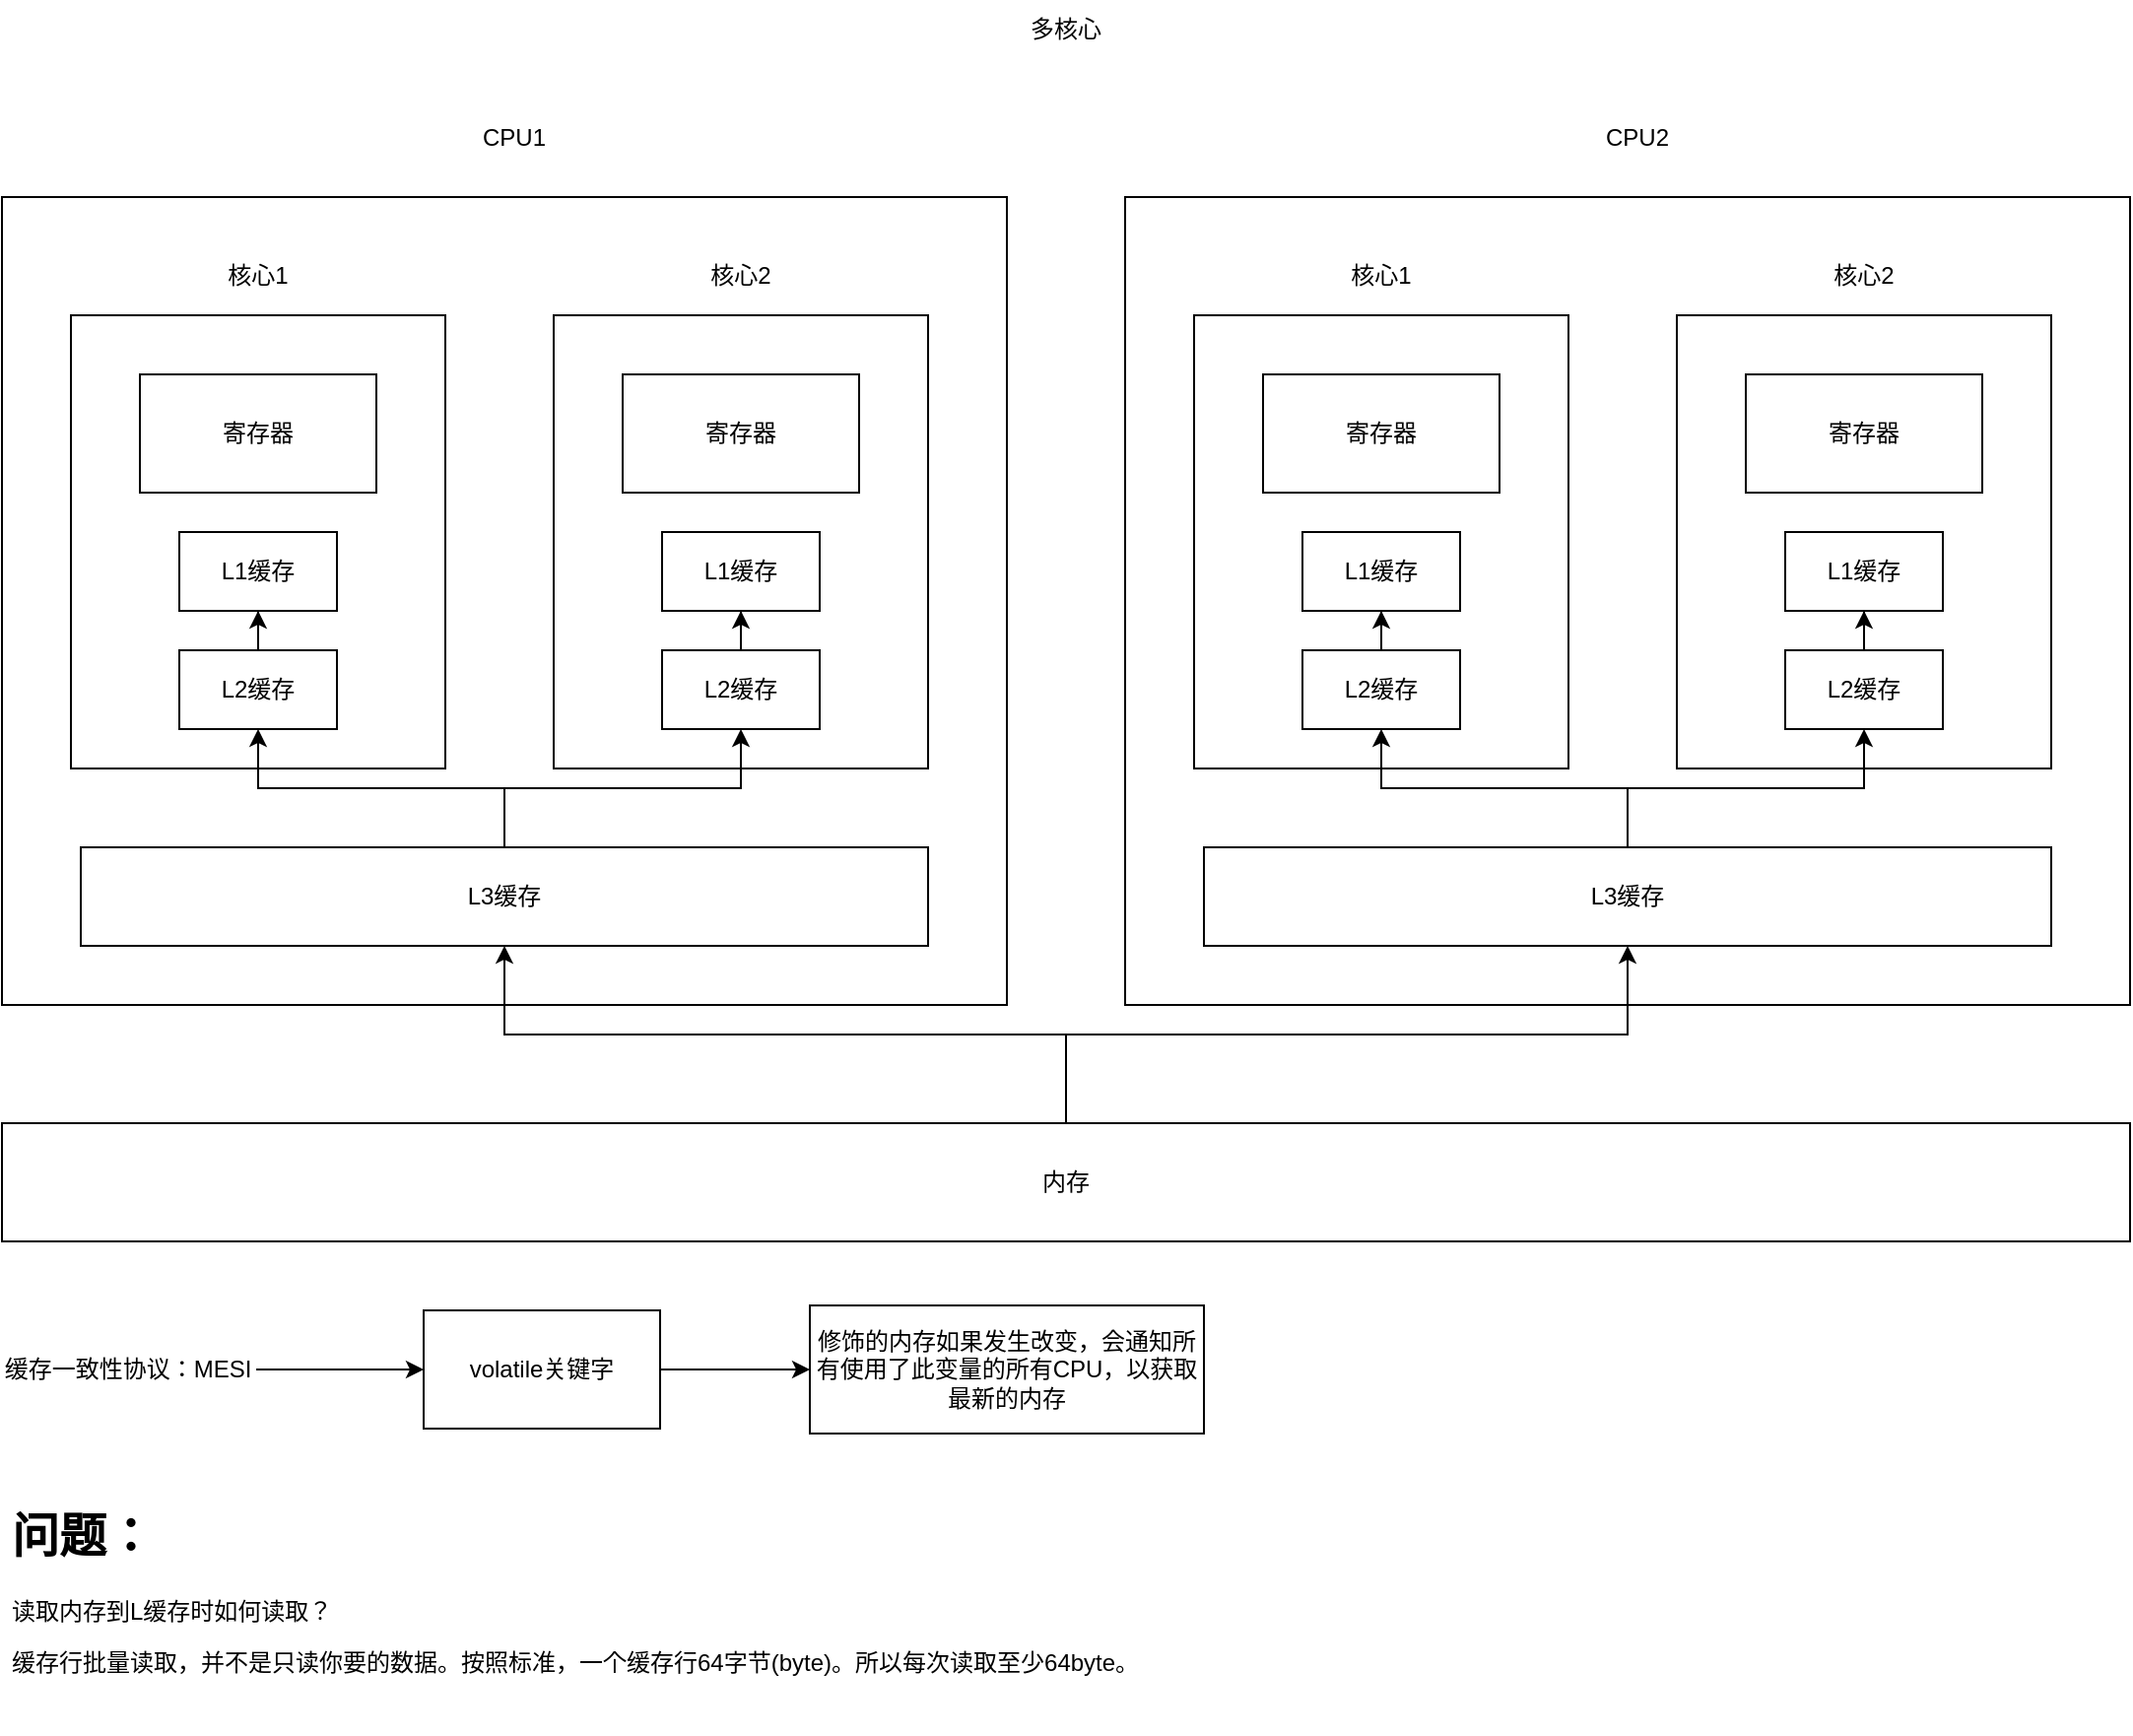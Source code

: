 <mxfile version="15.0.3" type="github">
  <diagram id="Jm8AbhTh9HR1tHQFC9yH" name="Page-1">
    <mxGraphModel dx="1422" dy="794" grid="1" gridSize="10" guides="1" tooltips="1" connect="1" arrows="1" fold="1" page="1" pageScale="1" pageWidth="827" pageHeight="1169" math="0" shadow="0">
      <root>
        <mxCell id="0" />
        <mxCell id="1" parent="0" />
        <mxCell id="vB_P8vEvLiJKS9wR8KCA-11" value="" style="rounded=0;whiteSpace=wrap;html=1;" vertex="1" parent="1">
          <mxGeometry x="60" y="210" width="510" height="410" as="geometry" />
        </mxCell>
        <mxCell id="vB_P8vEvLiJKS9wR8KCA-4" value="" style="rounded=0;whiteSpace=wrap;html=1;" vertex="1" parent="1">
          <mxGeometry x="95" y="270" width="190" height="230" as="geometry" />
        </mxCell>
        <mxCell id="vB_P8vEvLiJKS9wR8KCA-1" value="寄存器" style="rounded=0;whiteSpace=wrap;html=1;" vertex="1" parent="1">
          <mxGeometry x="130" y="300" width="120" height="60" as="geometry" />
        </mxCell>
        <mxCell id="vB_P8vEvLiJKS9wR8KCA-2" value="L1缓存" style="rounded=0;whiteSpace=wrap;html=1;" vertex="1" parent="1">
          <mxGeometry x="150" y="380" width="80" height="40" as="geometry" />
        </mxCell>
        <mxCell id="vB_P8vEvLiJKS9wR8KCA-36" style="edgeStyle=orthogonalEdgeStyle;rounded=0;orthogonalLoop=1;jettySize=auto;html=1;entryX=0.5;entryY=1;entryDx=0;entryDy=0;" edge="1" parent="1" source="vB_P8vEvLiJKS9wR8KCA-3" target="vB_P8vEvLiJKS9wR8KCA-2">
          <mxGeometry relative="1" as="geometry" />
        </mxCell>
        <mxCell id="vB_P8vEvLiJKS9wR8KCA-3" value="L2缓存" style="rounded=0;whiteSpace=wrap;html=1;" vertex="1" parent="1">
          <mxGeometry x="150" y="440" width="80" height="40" as="geometry" />
        </mxCell>
        <mxCell id="vB_P8vEvLiJKS9wR8KCA-5" value="核心1" style="text;html=1;strokeColor=none;fillColor=none;align=center;verticalAlign=middle;whiteSpace=wrap;rounded=0;" vertex="1" parent="1">
          <mxGeometry x="170" y="240" width="40" height="20" as="geometry" />
        </mxCell>
        <mxCell id="vB_P8vEvLiJKS9wR8KCA-6" value="" style="rounded=0;whiteSpace=wrap;html=1;" vertex="1" parent="1">
          <mxGeometry x="340" y="270" width="190" height="230" as="geometry" />
        </mxCell>
        <mxCell id="vB_P8vEvLiJKS9wR8KCA-7" value="寄存器" style="rounded=0;whiteSpace=wrap;html=1;" vertex="1" parent="1">
          <mxGeometry x="375" y="300" width="120" height="60" as="geometry" />
        </mxCell>
        <mxCell id="vB_P8vEvLiJKS9wR8KCA-8" value="L1缓存" style="rounded=0;whiteSpace=wrap;html=1;" vertex="1" parent="1">
          <mxGeometry x="395" y="380" width="80" height="40" as="geometry" />
        </mxCell>
        <mxCell id="vB_P8vEvLiJKS9wR8KCA-38" style="edgeStyle=orthogonalEdgeStyle;rounded=0;orthogonalLoop=1;jettySize=auto;html=1;" edge="1" parent="1" source="vB_P8vEvLiJKS9wR8KCA-9" target="vB_P8vEvLiJKS9wR8KCA-8">
          <mxGeometry relative="1" as="geometry" />
        </mxCell>
        <mxCell id="vB_P8vEvLiJKS9wR8KCA-9" value="L2缓存" style="rounded=0;whiteSpace=wrap;html=1;" vertex="1" parent="1">
          <mxGeometry x="395" y="440" width="80" height="40" as="geometry" />
        </mxCell>
        <mxCell id="vB_P8vEvLiJKS9wR8KCA-10" value="核心2" style="text;html=1;strokeColor=none;fillColor=none;align=center;verticalAlign=middle;whiteSpace=wrap;rounded=0;" vertex="1" parent="1">
          <mxGeometry x="415" y="240" width="40" height="20" as="geometry" />
        </mxCell>
        <mxCell id="vB_P8vEvLiJKS9wR8KCA-12" value="CPU1" style="text;html=1;strokeColor=none;fillColor=none;align=center;verticalAlign=middle;whiteSpace=wrap;rounded=0;" vertex="1" parent="1">
          <mxGeometry x="300" y="170" width="40" height="20" as="geometry" />
        </mxCell>
        <mxCell id="vB_P8vEvLiJKS9wR8KCA-32" style="edgeStyle=orthogonalEdgeStyle;rounded=0;orthogonalLoop=1;jettySize=auto;html=1;entryX=0.5;entryY=1;entryDx=0;entryDy=0;" edge="1" parent="1" source="vB_P8vEvLiJKS9wR8KCA-13" target="vB_P8vEvLiJKS9wR8KCA-3">
          <mxGeometry relative="1" as="geometry" />
        </mxCell>
        <mxCell id="vB_P8vEvLiJKS9wR8KCA-37" style="edgeStyle=orthogonalEdgeStyle;rounded=0;orthogonalLoop=1;jettySize=auto;html=1;" edge="1" parent="1" source="vB_P8vEvLiJKS9wR8KCA-13" target="vB_P8vEvLiJKS9wR8KCA-9">
          <mxGeometry relative="1" as="geometry" />
        </mxCell>
        <mxCell id="vB_P8vEvLiJKS9wR8KCA-13" value="L3缓存" style="rounded=0;whiteSpace=wrap;html=1;" vertex="1" parent="1">
          <mxGeometry x="100" y="540" width="430" height="50" as="geometry" />
        </mxCell>
        <mxCell id="vB_P8vEvLiJKS9wR8KCA-14" value="" style="rounded=0;whiteSpace=wrap;html=1;" vertex="1" parent="1">
          <mxGeometry x="630" y="210" width="510" height="410" as="geometry" />
        </mxCell>
        <mxCell id="vB_P8vEvLiJKS9wR8KCA-15" value="" style="rounded=0;whiteSpace=wrap;html=1;" vertex="1" parent="1">
          <mxGeometry x="665" y="270" width="190" height="230" as="geometry" />
        </mxCell>
        <mxCell id="vB_P8vEvLiJKS9wR8KCA-16" value="寄存器" style="rounded=0;whiteSpace=wrap;html=1;" vertex="1" parent="1">
          <mxGeometry x="700" y="300" width="120" height="60" as="geometry" />
        </mxCell>
        <mxCell id="vB_P8vEvLiJKS9wR8KCA-17" value="L1缓存" style="rounded=0;whiteSpace=wrap;html=1;" vertex="1" parent="1">
          <mxGeometry x="720" y="380" width="80" height="40" as="geometry" />
        </mxCell>
        <mxCell id="vB_P8vEvLiJKS9wR8KCA-39" style="edgeStyle=orthogonalEdgeStyle;rounded=0;orthogonalLoop=1;jettySize=auto;html=1;" edge="1" parent="1" source="vB_P8vEvLiJKS9wR8KCA-18" target="vB_P8vEvLiJKS9wR8KCA-17">
          <mxGeometry relative="1" as="geometry" />
        </mxCell>
        <mxCell id="vB_P8vEvLiJKS9wR8KCA-18" value="L2缓存" style="rounded=0;whiteSpace=wrap;html=1;" vertex="1" parent="1">
          <mxGeometry x="720" y="440" width="80" height="40" as="geometry" />
        </mxCell>
        <mxCell id="vB_P8vEvLiJKS9wR8KCA-19" value="核心1" style="text;html=1;strokeColor=none;fillColor=none;align=center;verticalAlign=middle;whiteSpace=wrap;rounded=0;" vertex="1" parent="1">
          <mxGeometry x="740" y="240" width="40" height="20" as="geometry" />
        </mxCell>
        <mxCell id="vB_P8vEvLiJKS9wR8KCA-20" value="" style="rounded=0;whiteSpace=wrap;html=1;" vertex="1" parent="1">
          <mxGeometry x="910" y="270" width="190" height="230" as="geometry" />
        </mxCell>
        <mxCell id="vB_P8vEvLiJKS9wR8KCA-21" value="寄存器" style="rounded=0;whiteSpace=wrap;html=1;" vertex="1" parent="1">
          <mxGeometry x="945" y="300" width="120" height="60" as="geometry" />
        </mxCell>
        <mxCell id="vB_P8vEvLiJKS9wR8KCA-22" value="L1缓存" style="rounded=0;whiteSpace=wrap;html=1;" vertex="1" parent="1">
          <mxGeometry x="965" y="380" width="80" height="40" as="geometry" />
        </mxCell>
        <mxCell id="vB_P8vEvLiJKS9wR8KCA-40" style="edgeStyle=orthogonalEdgeStyle;rounded=0;orthogonalLoop=1;jettySize=auto;html=1;" edge="1" parent="1" source="vB_P8vEvLiJKS9wR8KCA-23" target="vB_P8vEvLiJKS9wR8KCA-22">
          <mxGeometry relative="1" as="geometry" />
        </mxCell>
        <mxCell id="vB_P8vEvLiJKS9wR8KCA-23" value="L2缓存" style="rounded=0;whiteSpace=wrap;html=1;" vertex="1" parent="1">
          <mxGeometry x="965" y="440" width="80" height="40" as="geometry" />
        </mxCell>
        <mxCell id="vB_P8vEvLiJKS9wR8KCA-24" value="核心2" style="text;html=1;strokeColor=none;fillColor=none;align=center;verticalAlign=middle;whiteSpace=wrap;rounded=0;" vertex="1" parent="1">
          <mxGeometry x="985" y="240" width="40" height="20" as="geometry" />
        </mxCell>
        <mxCell id="vB_P8vEvLiJKS9wR8KCA-25" value="CPU2" style="text;html=1;strokeColor=none;fillColor=none;align=center;verticalAlign=middle;whiteSpace=wrap;rounded=0;" vertex="1" parent="1">
          <mxGeometry x="870" y="170" width="40" height="20" as="geometry" />
        </mxCell>
        <mxCell id="vB_P8vEvLiJKS9wR8KCA-33" style="edgeStyle=orthogonalEdgeStyle;rounded=0;orthogonalLoop=1;jettySize=auto;html=1;" edge="1" parent="1" source="vB_P8vEvLiJKS9wR8KCA-26" target="vB_P8vEvLiJKS9wR8KCA-18">
          <mxGeometry relative="1" as="geometry" />
        </mxCell>
        <mxCell id="vB_P8vEvLiJKS9wR8KCA-34" style="edgeStyle=orthogonalEdgeStyle;rounded=0;orthogonalLoop=1;jettySize=auto;html=1;" edge="1" parent="1" source="vB_P8vEvLiJKS9wR8KCA-26" target="vB_P8vEvLiJKS9wR8KCA-23">
          <mxGeometry relative="1" as="geometry" />
        </mxCell>
        <mxCell id="vB_P8vEvLiJKS9wR8KCA-26" value="L3缓存" style="rounded=0;whiteSpace=wrap;html=1;" vertex="1" parent="1">
          <mxGeometry x="670" y="540" width="430" height="50" as="geometry" />
        </mxCell>
        <mxCell id="vB_P8vEvLiJKS9wR8KCA-27" value="多核心" style="text;html=1;strokeColor=none;fillColor=none;align=center;verticalAlign=middle;whiteSpace=wrap;rounded=0;" vertex="1" parent="1">
          <mxGeometry x="580" y="110" width="40" height="30" as="geometry" />
        </mxCell>
        <mxCell id="vB_P8vEvLiJKS9wR8KCA-30" style="edgeStyle=orthogonalEdgeStyle;rounded=0;orthogonalLoop=1;jettySize=auto;html=1;entryX=0.5;entryY=1;entryDx=0;entryDy=0;" edge="1" parent="1" source="vB_P8vEvLiJKS9wR8KCA-28" target="vB_P8vEvLiJKS9wR8KCA-13">
          <mxGeometry relative="1" as="geometry" />
        </mxCell>
        <mxCell id="vB_P8vEvLiJKS9wR8KCA-31" style="edgeStyle=orthogonalEdgeStyle;rounded=0;orthogonalLoop=1;jettySize=auto;html=1;entryX=0.5;entryY=1;entryDx=0;entryDy=0;" edge="1" parent="1" source="vB_P8vEvLiJKS9wR8KCA-28" target="vB_P8vEvLiJKS9wR8KCA-26">
          <mxGeometry relative="1" as="geometry" />
        </mxCell>
        <mxCell id="vB_P8vEvLiJKS9wR8KCA-28" value="内存" style="rounded=0;whiteSpace=wrap;html=1;" vertex="1" parent="1">
          <mxGeometry x="60" y="680" width="1080" height="60" as="geometry" />
        </mxCell>
        <mxCell id="vB_P8vEvLiJKS9wR8KCA-43" value="" style="edgeStyle=orthogonalEdgeStyle;rounded=0;orthogonalLoop=1;jettySize=auto;html=1;" edge="1" parent="1" source="vB_P8vEvLiJKS9wR8KCA-41" target="vB_P8vEvLiJKS9wR8KCA-42">
          <mxGeometry relative="1" as="geometry" />
        </mxCell>
        <mxCell id="vB_P8vEvLiJKS9wR8KCA-41" value="缓存一致性协议：MESI" style="text;html=1;strokeColor=none;fillColor=none;align=center;verticalAlign=middle;whiteSpace=wrap;rounded=0;" vertex="1" parent="1">
          <mxGeometry x="59" y="790" width="130" height="30" as="geometry" />
        </mxCell>
        <mxCell id="vB_P8vEvLiJKS9wR8KCA-45" value="" style="edgeStyle=orthogonalEdgeStyle;rounded=0;orthogonalLoop=1;jettySize=auto;html=1;" edge="1" parent="1" source="vB_P8vEvLiJKS9wR8KCA-42" target="vB_P8vEvLiJKS9wR8KCA-44">
          <mxGeometry relative="1" as="geometry" />
        </mxCell>
        <mxCell id="vB_P8vEvLiJKS9wR8KCA-42" value="volatile关键字" style="whiteSpace=wrap;html=1;" vertex="1" parent="1">
          <mxGeometry x="274" y="775" width="120" height="60" as="geometry" />
        </mxCell>
        <mxCell id="vB_P8vEvLiJKS9wR8KCA-44" value="修饰的内存如果发生改变，会通知所有使用了此变量的所有CPU，以获取最新的内存" style="whiteSpace=wrap;html=1;" vertex="1" parent="1">
          <mxGeometry x="470" y="772.5" width="200" height="65" as="geometry" />
        </mxCell>
        <mxCell id="vB_P8vEvLiJKS9wR8KCA-47" value="&lt;h1&gt;问题：&lt;/h1&gt;&lt;p&gt;读取内存到L缓存时如何读取？&lt;/p&gt;&lt;p&gt;缓存行批量读取，并不是只读你要的数据。按照标准，一个缓存行64字节(byte)。所以每次读取至少64byte。&lt;/p&gt;" style="text;html=1;strokeColor=none;fillColor=none;spacing=5;spacingTop=-20;whiteSpace=wrap;overflow=hidden;rounded=0;" vertex="1" parent="1">
          <mxGeometry x="60" y="870" width="960" height="120" as="geometry" />
        </mxCell>
      </root>
    </mxGraphModel>
  </diagram>
</mxfile>
